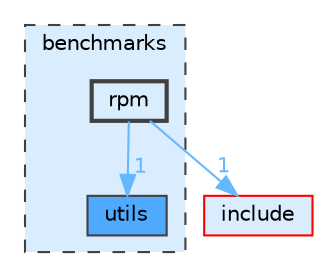 digraph "benchmarks/rpm"
{
 // LATEX_PDF_SIZE
  bgcolor="transparent";
  edge [fontname=Helvetica,fontsize=10,labelfontname=Helvetica,labelfontsize=10];
  node [fontname=Helvetica,fontsize=10,shape=box,height=0.2,width=0.4];
  compound=true
  subgraph clusterdir_13a41d9ad64fb9ae396cb953294783cf {
    graph [ bgcolor="#daedff", pencolor="grey25", label="benchmarks", fontname=Helvetica,fontsize=10 style="filled,dashed", URL="dir_13a41d9ad64fb9ae396cb953294783cf.html",tooltip=""]
  dir_796fef3b74254217054fe52e52796041 [label="utils", fillcolor="#4ea9ff", color="grey25", style="filled", URL="dir_796fef3b74254217054fe52e52796041.html",tooltip=""];
  dir_8f8be24324a82471580667f0c3fd2d01 [label="rpm", fillcolor="#daedff", color="grey25", style="filled,bold", URL="dir_8f8be24324a82471580667f0c3fd2d01.html",tooltip=""];
  }
  dir_d44c64559bbebec7f509842c48db8b23 [label="include", fillcolor="#daedff", color="red", style="filled", URL="dir_d44c64559bbebec7f509842c48db8b23.html",tooltip=""];
  dir_8f8be24324a82471580667f0c3fd2d01->dir_796fef3b74254217054fe52e52796041 [headlabel="1", labeldistance=1.5 headhref="dir_000007_000017.html" href="dir_000007_000017.html" color="steelblue1" fontcolor="steelblue1"];
  dir_8f8be24324a82471580667f0c3fd2d01->dir_d44c64559bbebec7f509842c48db8b23 [headlabel="1", labeldistance=1.5 headhref="dir_000007_000004.html" href="dir_000007_000004.html" color="steelblue1" fontcolor="steelblue1"];
}
